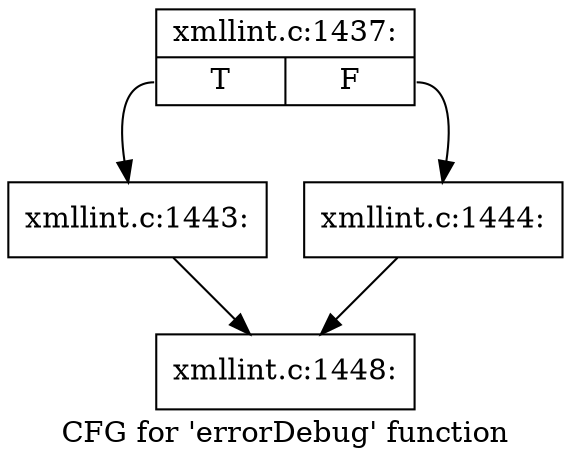 digraph "CFG for 'errorDebug' function" {
	label="CFG for 'errorDebug' function";

	Node0x4fe2e60 [shape=record,label="{xmllint.c:1437:|{<s0>T|<s1>F}}"];
	Node0x4fe2e60:s0 -> Node0x4fdfd70;
	Node0x4fe2e60:s1 -> Node0x4fe2aa0;
	Node0x4fdfd70 [shape=record,label="{xmllint.c:1443:}"];
	Node0x4fdfd70 -> Node0x4fdf900;
	Node0x4fe2aa0 [shape=record,label="{xmllint.c:1444:}"];
	Node0x4fe2aa0 -> Node0x4fdf900;
	Node0x4fdf900 [shape=record,label="{xmllint.c:1448:}"];
}
